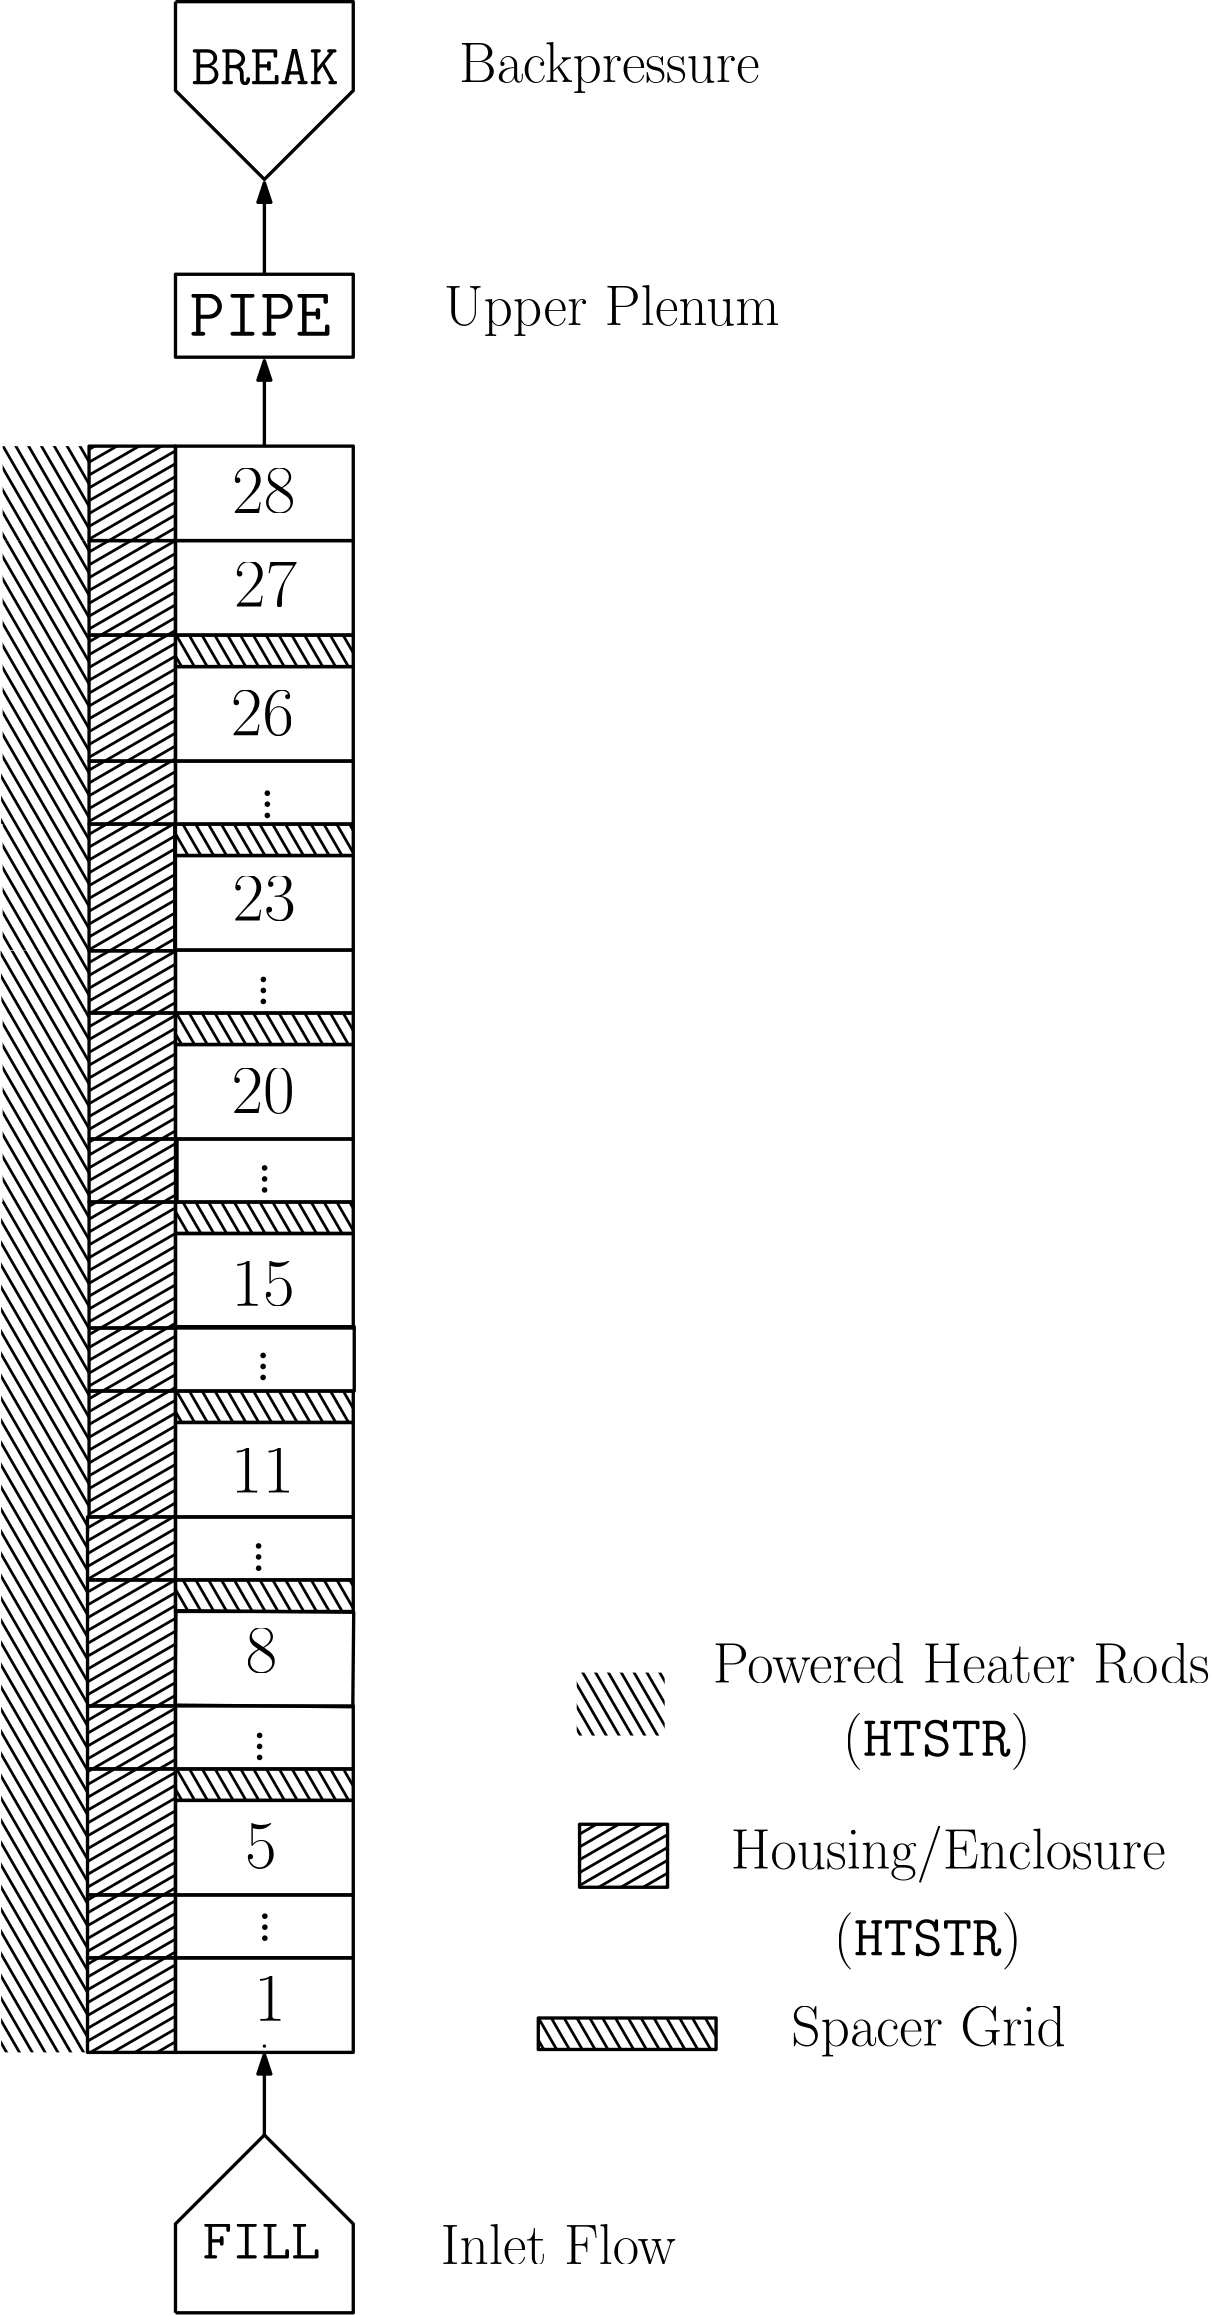 <?xml version="1.0"?>
<!DOCTYPE ipe SYSTEM "ipe.dtd">
<ipe version="70206" creator="Ipe 7.2.7">
<info created="D:20170406185008" modified="D:20170406200127"/>
<ipestyle name="basic">
<symbol name="arrow/arc(spx)">
<path stroke="sym-stroke" fill="sym-stroke" pen="sym-pen">
0 0 m
-1 0.333 l
-1 -0.333 l
h
</path>
</symbol>
<symbol name="arrow/farc(spx)">
<path stroke="sym-stroke" fill="white" pen="sym-pen">
0 0 m
-1 0.333 l
-1 -0.333 l
h
</path>
</symbol>
<symbol name="arrow/ptarc(spx)">
<path stroke="sym-stroke" fill="sym-stroke" pen="sym-pen">
0 0 m
-1 0.333 l
-0.8 0 l
-1 -0.333 l
h
</path>
</symbol>
<symbol name="arrow/fptarc(spx)">
<path stroke="sym-stroke" fill="white" pen="sym-pen">
0 0 m
-1 0.333 l
-0.8 0 l
-1 -0.333 l
h
</path>
</symbol>
<symbol name="mark/circle(sx)" transformations="translations">
<path fill="sym-stroke">
0.6 0 0 0.6 0 0 e
0.4 0 0 0.4 0 0 e
</path>
</symbol>
<symbol name="mark/disk(sx)" transformations="translations">
<path fill="sym-stroke">
0.6 0 0 0.6 0 0 e
</path>
</symbol>
<symbol name="mark/fdisk(sfx)" transformations="translations">
<group>
<path fill="sym-fill">
0.5 0 0 0.5 0 0 e
</path>
<path fill="sym-stroke" fillrule="eofill">
0.6 0 0 0.6 0 0 e
0.4 0 0 0.4 0 0 e
</path>
</group>
</symbol>
<symbol name="mark/box(sx)" transformations="translations">
<path fill="sym-stroke" fillrule="eofill">
-0.6 -0.6 m
0.6 -0.6 l
0.6 0.6 l
-0.6 0.6 l
h
-0.4 -0.4 m
0.4 -0.4 l
0.4 0.4 l
-0.4 0.4 l
h
</path>
</symbol>
<symbol name="mark/square(sx)" transformations="translations">
<path fill="sym-stroke">
-0.6 -0.6 m
0.6 -0.6 l
0.6 0.6 l
-0.6 0.6 l
h
</path>
</symbol>
<symbol name="mark/fsquare(sfx)" transformations="translations">
<group>
<path fill="sym-fill">
-0.5 -0.5 m
0.5 -0.5 l
0.5 0.5 l
-0.5 0.5 l
h
</path>
<path fill="sym-stroke" fillrule="eofill">
-0.6 -0.6 m
0.6 -0.6 l
0.6 0.6 l
-0.6 0.6 l
h
-0.4 -0.4 m
0.4 -0.4 l
0.4 0.4 l
-0.4 0.4 l
h
</path>
</group>
</symbol>
<symbol name="mark/cross(sx)" transformations="translations">
<group>
<path fill="sym-stroke">
-0.43 -0.57 m
0.57 0.43 l
0.43 0.57 l
-0.57 -0.43 l
h
</path>
<path fill="sym-stroke">
-0.43 0.57 m
0.57 -0.43 l
0.43 -0.57 l
-0.57 0.43 l
h
</path>
</group>
</symbol>
<symbol name="arrow/fnormal(spx)">
<path stroke="sym-stroke" fill="white" pen="sym-pen">
0 0 m
-1 0.333 l
-1 -0.333 l
h
</path>
</symbol>
<symbol name="arrow/pointed(spx)">
<path stroke="sym-stroke" fill="sym-stroke" pen="sym-pen">
0 0 m
-1 0.333 l
-0.8 0 l
-1 -0.333 l
h
</path>
</symbol>
<symbol name="arrow/fpointed(spx)">
<path stroke="sym-stroke" fill="white" pen="sym-pen">
0 0 m
-1 0.333 l
-0.8 0 l
-1 -0.333 l
h
</path>
</symbol>
<symbol name="arrow/linear(spx)">
<path stroke="sym-stroke" pen="sym-pen">
-1 0.333 m
0 0 l
-1 -0.333 l
</path>
</symbol>
<symbol name="arrow/fdouble(spx)">
<path stroke="sym-stroke" fill="white" pen="sym-pen">
0 0 m
-1 0.333 l
-1 -0.333 l
h
-1 0 m
-2 0.333 l
-2 -0.333 l
h
</path>
</symbol>
<symbol name="arrow/double(spx)">
<path stroke="sym-stroke" fill="sym-stroke" pen="sym-pen">
0 0 m
-1 0.333 l
-1 -0.333 l
h
-1 0 m
-2 0.333 l
-2 -0.333 l
h
</path>
</symbol>
<pen name="heavier" value="0.8"/>
<pen name="fat" value="1.2"/>
<pen name="ultrafat" value="2"/>
<symbolsize name="large" value="5"/>
<symbolsize name="small" value="2"/>
<symbolsize name="tiny" value="1.1"/>
<arrowsize name="large" value="10"/>
<arrowsize name="small" value="5"/>
<arrowsize name="tiny" value="3"/>
<color name="red" value="1 0 0"/>
<color name="green" value="0 1 0"/>
<color name="blue" value="0 0 1"/>
<color name="yellow" value="1 1 0"/>
<color name="orange" value="1 0.647 0"/>
<color name="gold" value="1 0.843 0"/>
<color name="purple" value="0.627 0.125 0.941"/>
<color name="gray" value="0.745"/>
<color name="brown" value="0.647 0.165 0.165"/>
<color name="navy" value="0 0 0.502"/>
<color name="pink" value="1 0.753 0.796"/>
<color name="seagreen" value="0.18 0.545 0.341"/>
<color name="turquoise" value="0.251 0.878 0.816"/>
<color name="violet" value="0.933 0.51 0.933"/>
<color name="darkblue" value="0 0 0.545"/>
<color name="darkcyan" value="0 0.545 0.545"/>
<color name="darkgray" value="0.663"/>
<color name="darkgreen" value="0 0.392 0"/>
<color name="darkmagenta" value="0.545 0 0.545"/>
<color name="darkorange" value="1 0.549 0"/>
<color name="darkred" value="0.545 0 0"/>
<color name="lightblue" value="0.678 0.847 0.902"/>
<color name="lightcyan" value="0.878 1 1"/>
<color name="lightgray" value="0.827"/>
<color name="lightgreen" value="0.565 0.933 0.565"/>
<color name="lightyellow" value="1 1 0.878"/>
<dashstyle name="dashed" value="[4] 0"/>
<dashstyle name="dotted" value="[1 3] 0"/>
<dashstyle name="dash dotted" value="[4 2 1 2] 0"/>
<dashstyle name="dash dot dotted" value="[4 2 1 2 1 2] 0"/>
<textsize name="large" value="\large"/>
<textsize name="Large" value="\Large"/>
<textsize name="LARGE" value="\LARGE"/>
<textsize name="huge" value="\huge"/>
<textsize name="Huge" value="\Huge"/>
<textsize name="small" value="\small"/>
<textsize name="footnote" value="\footnotesize"/>
<textsize name="tiny" value="\tiny"/>
<textstyle name="center" begin="\begin{center}" end="\end{center}"/>
<textstyle name="itemize" begin="\begin{itemize}" end="\end{itemize}"/>
<textstyle name="item" begin="\begin{itemize}\item{}" end="\end{itemize}"/>
<gridsize name="4 pts" value="4"/>
<gridsize name="8 pts (~3 mm)" value="8"/>
<gridsize name="16 pts (~6 mm)" value="16"/>
<gridsize name="32 pts (~12 mm)" value="32"/>
<gridsize name="10 pts (~3.5 mm)" value="10"/>
<gridsize name="20 pts (~7 mm)" value="20"/>
<gridsize name="14 pts (~5 mm)" value="14"/>
<gridsize name="28 pts (~10 mm)" value="28"/>
<gridsize name="56 pts (~20 mm)" value="56"/>
<anglesize name="90 deg" value="90"/>
<anglesize name="60 deg" value="60"/>
<anglesize name="45 deg" value="45"/>
<anglesize name="30 deg" value="30"/>
<anglesize name="22.5 deg" value="22.5"/>
<opacity name="10%" value="0.1"/>
<opacity name="30%" value="0.3"/>
<opacity name="50%" value="0.5"/>
<opacity name="75%" value="0.75"/>
<tiling name="falling" angle="-60" step="4" width="1"/>
<tiling name="rising" angle="30" step="4" width="1"/>
</ipestyle>
<page>
<layer name="alpha"/>
<view layers="alpha" active="alpha"/>
<text layer="alpha" matrix="0.8 0 0 0.708651 41.0304 3.09003" transformations="translations" pos="224 144" stroke="black" type="label" width="11.368" height="15.978" depth="0" valign="baseline" size="Huge">1</text>
<path matrix="0.8 -0 0 0.708651 38.4 -87.6734" stroke="black" pen="fat">
192 304 m
192 256 l
272 256 l
272 304 l
h
</path>
<path matrix="0.8 -0 0 0.708651 38.4 -87.6734" stroke="black" pen="fat">
192 336 m
192 304 l
272 304 l
272 336 l
h
</path>
<path matrix="0.8 0 0 0.708651 38.4 -87.6734" stroke="black" pen="fat">
192 384 m
192 336 l
272 336 l
272 384 l
h
</path>
<path matrix="0.8 0 0 0.708651 38.4 -99.0118" stroke="black" fill="black" pen="fat" tiling="falling">
192 416 m
192 400 l
272 400 l
272 416 l
h
</path>
<text matrix="0.8 0 0 0.708651 -60.5259 -206.333" transformations="translations" pos="352 480" stroke="black" type="label" width="6.188" height="15.98" depth="0" valign="baseline" size="Huge" style="math">\vdots</text>
<path matrix="0.799966 -0.00742528 0.00657741 0.70862 36.0401 -17.9092" stroke="black" pen="fat">
192 384 m
192 336 l
272 336 l
272 384 l
h
</path>
<path matrix="0.8 0 0 0.708651 38.4 -19.6429" stroke="black" pen="fat">
192 336 m
192 304 l
272 304 l
272 336 l
h
</path>
<path matrix="0.8 0 0 0.708651 38.4 48.3875" stroke="black" pen="fat">
192 336 m
192 304 l
272 304 l
272 336 l
h
</path>
<path matrix="0.804442 0 0 0.723741 37.5472 111.831" stroke="black" pen="fat">
192 336 m
192 304 l
272 304 l
272 336 l
h
</path>
<path matrix="0.8 0 0 0.708651 38.4 184.448" stroke="black" pen="fat">
192 336 m
192 304 l
272 304 l
272 336 l
h
</path>
<path matrix="0.8 0 0 0.708651 38.4 320.509" stroke="black" pen="fat">
192 336 m
192 304 l
272 304 l
272 336 l
h
</path>
<path matrix="0.8 0 0 0.708651 38.4 252.479" stroke="black" pen="fat">
192 336 m
192 304 l
272 304 l
272 336 l
h
</path>
<path matrix="0.8 0 0 0.708651 38.4 309.171" stroke="black" fill="black" pen="fat" tiling="falling">
192 416 m
192 400 l
272 400 l
272 416 l
h
</path>
<path matrix="0.8 0 0 0.708651 38.4 -30.9813" stroke="black" fill="black" pen="fat" tiling="falling">
192 416 m
192 400 l
272 400 l
272 416 l
h
</path>
<path matrix="0.8 0 0 0.708651 38.4 105.08" stroke="black" fill="black" pen="fat" tiling="falling">
192 416 m
192 400 l
272 400 l
272 416 l
h
</path>
<path matrix="0.8 0 0 0.708651 38.4 37.0491" stroke="black" fill="black" pen="fat" tiling="falling">
192 416 m
192 400 l
272 400 l
272 416 l
h
</path>
<path matrix="0.8 0 0 0.708651 38.4 241.14" stroke="black" fill="black" pen="fat" tiling="falling">
192 416 m
192 400 l
272 400 l
272 416 l
h
</path>
<path matrix="0.8 0 0 0.708651 38.4 173.11" stroke="black" fill="black" pen="fat" tiling="falling">
192 416 m
192 400 l
272 400 l
272 416 l
h
</path>
<path matrix="0.8 0 0 0.708651 38.4 377.201" stroke="black" pen="fat">
192 304 m
192 256 l
272 256 l
272 304 l
h
</path>
<path matrix="0.8 0 0 0.708651 38.4 309.171" stroke="black" pen="fat">
192 304 m
192 256 l
272 256 l
272 304 l
h
</path>
<path matrix="0.8 0 0 0.708651 38.4 241.14" stroke="black" pen="fat">
192 304 m
192 256 l
272 256 l
272 304 l
h
</path>
<path matrix="0.8 0 0 0.708651 38.4 173.11" stroke="black" pen="fat">
192 304 m
192 256 l
272 256 l
272 304 l
h
</path>
<path matrix="0.8 0 0 0.708651 38.4 105.08" stroke="black" pen="fat">
192 304 m
192 256 l
272 256 l
272 304 l
h
</path>
<path matrix="1 0 0 1 -128 -192" stroke="black" pen="fat">
320 192 m
384 192 l
384 224 l
352 256 l
320 224 l
320 192 l
</path>
<path matrix="0.8 0 0 0.933333 38.4 420.267" stroke="black" pen="fat">
192 336 m
192 304 l
272 304 l
272 336 l
h
</path>
<path matrix="0.8 0 0 0.708651 38.4 365.863" stroke="black" pen="fat">
192 384 m
192 336 l
272 336 l
272 384 l
h
</path>
<path matrix="0.8 0 0 0.708651 38.4 399.878" stroke="black" pen="fat">
192 384 m
192 336 l
272 336 l
272 384 l
h
</path>
<path matrix="1 0 0 1 0 32" stroke="black" pen="fat">
192 800 m
256 800 l
256 768 l
224 736 l
192 768 l
192 800 l
</path>
<path stroke="black" pen="fat" cap="1">
224 96 m
224 96 l
</path>
<path matrix="-1.7203 0 0 0.905362 609.346 6.0568" stroke="black" pen="fat" arrow="normal/normal">
224 64 m
224 96 l
</path>
<path matrix="-0.682258 0 0 0.959963 376.826 26.905" stroke="black" pen="fat" arrow="normal/normal">
224 672 m
224 704 l
</path>
<path matrix="-50.6297 0 0 1.03069 11565.06 -24.7995" stroke="black" pen="fat" arrow="normal/normal">
224 736 m
224 768 l
</path>
<path matrix="1 0 0 0.996124 0 0.363318" stroke="black" fill="black" pen="fat" tiling="rising">
160.329 127.889 m
160.329 93.7412 l
192 93.7412 l
192 127.889 l
h
</path>
<path matrix="1 0 0 0.712991 0 36.5729" stroke="black" fill="black" pen="fat" tiling="rising">
160.329 159.694 m
160.329 127.889 l
192 127.889 l
192 159.694 l
h
</path>
<path matrix="1 0 0 1.32816 0 93.9598" stroke="black" fill="black" pen="fat" tiling="rising">
160.329 127.889 m
160.329 93.7412 l
192 93.7412 l
192 127.889 l
h
</path>
<path matrix="0.982381 0 0 1.32821 3.38278 161.985" stroke="black" fill="black" pen="fat" tiling="rising">
160.329 127.889 m
160.329 93.7412 l
192 93.7412 l
192 127.889 l
h
</path>
<path matrix="1 0 0 1.32816 0 25.9294" stroke="black" fill="black" pen="fat" tiling="rising">
160.329 127.889 m
160.329 93.7412 l
192 93.7412 l
192 127.889 l
h
</path>
<path matrix="-1 0 0 0.712988 352.329 104.603" stroke="black" fill="black" pen="fat" tiling="rising">
160.329 159.694 m
160.329 127.889 l
192 127.889 l
192 159.694 l
h
</path>
<path matrix="1 0 0 0.712991 0 172.634" stroke="black" fill="black" pen="fat" tiling="rising">
160.329 159.694 m
160.329 127.889 l
192 127.889 l
192 159.694 l
h
</path>
<path matrix="1 0 0 0.712991 0.557986 308.695" stroke="black" fill="black" pen="fat" tiling="rising">
160.329 159.694 m
160.329 127.889 l
192 127.889 l
192 159.694 l
h
</path>
<path matrix="0.982381 0 0 0.713001 3.38278 240.663" stroke="black" fill="black" pen="fat" tiling="rising">
160.329 159.694 m
160.329 127.889 l
192 127.889 l
192 159.694 l
h
</path>
<path matrix="0.982383 0 0 0.704502 3.38244 377.811" stroke="black" fill="black" pen="fat" tiling="rising">
160.329 159.694 m
160.329 127.889 l
192 127.889 l
192 159.694 l
h
</path>
<path matrix="0.982357 0.00007104 -0.00004975 0.712925 3.39456 444.755" stroke="black" fill="black" pen="fat" tiling="rising">
160.329 159.694 m
160.329 127.889 l
192 127.889 l
192 159.694 l
h
</path>
<path matrix="0.982381 0 0 1.42603 3.38278 172.151" stroke="black" fill="black" pen="fat" tiling="rising">
160.329 159.694 m
160.329 127.889 l
192 127.889 l
192 159.694 l
h
</path>
<path matrix="0.982382 0 0 1.426 3.38269 240.186" stroke="black" fill="black" pen="fat" tiling="rising">
160.329 159.694 m
160.329 127.889 l
192 127.889 l
192 159.694 l
h
</path>
<path matrix="0.982382 0 0 1.426 3.38266 376.246" stroke="black" fill="black" pen="fat" tiling="rising">
160.329 159.694 m
160.329 127.889 l
192 127.889 l
192 159.694 l
h
</path>
<path matrix="-0.982382 0 0 1.06949 349.504 467.193" stroke="black" fill="black" pen="fat" tiling="rising">
160.329 159.694 m
160.329 127.889 l
192 127.889 l
192 159.694 l
h
</path>
<path matrix="0.982382 0 0 1.06949 3.38266 501.208" stroke="black" fill="black" pen="fat" tiling="rising">
160.329 159.694 m
160.329 127.889 l
192 127.889 l
192 159.694 l
h
</path>
<path matrix="0.973879 0 0 1.4345 4.74587 306.859" stroke="black" fill="black" pen="fat" tiling="rising">
160.329 159.694 m
160.329 127.889 l
192 127.889 l
192 159.694 l
h
</path>
<path matrix="1 0 0 0.996124 -31.113 0.364216" fill="black" tiling="falling">
160.329 127.889 m
160.329 93.7412 l
192 93.7412 l
192 127.889 l
h
</path>
<path matrix="1 0 0 0.712991 -31.113 36.5738" fill="black" tiling="falling">
160.329 159.694 m
160.329 127.889 l
192 127.889 l
192 159.694 l
h
</path>
<path matrix="1 0 0 1.32816 -31.113 93.9607" fill="black" tiling="falling">
160.329 127.889 m
160.329 93.7412 l
192 93.7412 l
192 127.889 l
h
</path>
<path matrix="1 0 0 1.32816 -31.113 161.991" fill="black" tiling="falling">
160.329 127.889 m
160.329 93.7412 l
192 93.7412 l
192 127.889 l
h
</path>
<path matrix="1 0 0 1.32816 -31.113 25.9303" fill="black" tiling="falling">
160.329 127.889 m
160.329 93.7412 l
192 93.7412 l
192 127.889 l
h
</path>
<path matrix="-1 0 0 0.712988 321.216 104.604" fill="black" tiling="falling">
160.329 159.694 m
160.329 127.889 l
192 127.889 l
192 159.694 l
h
</path>
<path matrix="1 0 0 0.712991 -31.113 172.635" fill="black" tiling="falling">
160.329 159.694 m
160.329 127.889 l
192 127.889 l
192 159.694 l
h
</path>
<path matrix="1 0 0 0.712991 -30.555 308.696" fill="black" tiling="falling">
160.329 159.694 m
160.329 127.889 l
192 127.889 l
192 159.694 l
h
</path>
<path matrix="1 0 0 0.712991 -31.113 240.665" fill="black" tiling="falling">
160.329 159.694 m
160.329 127.889 l
192 127.889 l
192 159.694 l
h
</path>
<path matrix="0.999855 0.0170354 -0.0121461 0.712888 -29.341 373.74" fill="black" tiling="falling">
160.329 159.694 m
160.329 127.889 l
192 127.889 l
192 159.694 l
h
</path>
<path matrix="1 0 0 0.712991 -31.113 444.757" fill="black" tiling="falling">
160.329 159.694 m
160.329 127.889 l
192 127.889 l
192 159.694 l
h
</path>
<path matrix="1 0 0 1.426 -31.113 172.156" fill="black" tiling="falling">
160.329 159.694 m
160.329 127.889 l
192 127.889 l
192 159.694 l
h
</path>
<path matrix="0.988408 0 0 1.43457 -28.6965 239.091" fill="black" tiling="falling">
160.329 159.694 m
160.329 127.889 l
192 127.889 l
192 159.694 l
h
</path>
<path matrix="0.982381 0 0 1.42603 -27.7302 376.243" fill="black" tiling="falling">
160.329 159.694 m
160.329 127.889 l
192 127.889 l
192 159.694 l
h
</path>
<path matrix="-0.982382 0 0 1.06949 318.391 467.194" fill="black" tiling="falling">
160.329 159.694 m
160.329 127.889 l
192 127.889 l
192 159.694 l
h
</path>
<path matrix="0.982382 0 0 1.06949 -27.7304 501.209" fill="black" tiling="falling">
160.329 159.694 m
160.329 127.889 l
192 127.889 l
192 159.694 l
h
</path>
<path matrix="0.982382 0 0 1.426 -27.7304 308.216" fill="black" tiling="falling">
160.329 159.694 m
160.329 127.889 l
192 127.889 l
192 159.694 l
h
</path>
<text matrix="1 0 0 1 -10.373 -6.60097" transformations="translations" pos="207.379 718.29" stroke="black" type="label" width="51.02" height="15.148" depth="0" valign="baseline" size="Huge">\texttt{PIPE}</text>
<text matrix="1 0 0 1 -9.70255 83.9394" transformations="translations" pos="207.379 718.29" stroke="black" type="label" width="53.163" height="12.627" depth="0" valign="baseline" size="huge">\texttt{BREAK}</text>
<text matrix="1 0 0 1 -5.6571 -698.759" transformations="translations" pos="207.379 718.29" stroke="black" type="label" width="42.53" height="12.627" depth="0" valign="baseline" size="huge">\texttt{FILL}</text>
<text matrix="0.8 0 0 0.708651 38.0189 128.407" transformations="translations" pos="224 144" stroke="black" type="label" width="11.368" height="15.978" depth="0" valign="baseline" size="Huge">8</text>
<text matrix="0.8 0 0 0.708651 37.7963 58.0356" transformations="translations" pos="224 144" stroke="black" type="label" width="11.368" height="15.978" depth="0" valign="baseline" size="Huge">5</text>
<text matrix="0.8 0 0 0.708651 32.7348 193.243" transformations="translations" pos="224 144" stroke="black" type="label" width="22.736" height="15.978" depth="0" valign="baseline" size="Huge">11</text>
<text matrix="0.8 0 0 0.708651 32.9343 329.839" transformations="translations" pos="224 144" stroke="black" type="label" width="22.736" height="15.978" depth="0" valign="baseline" size="Huge">20</text>
<text matrix="0.8 0 0 0.708651 32.9112 260.505" transformations="translations" pos="224 144" stroke="black" type="label" width="22.736" height="15.978" depth="0" valign="baseline" size="Huge">15</text>
<text matrix="0.8 0 0 0.708651 33.3333 399.167" transformations="translations" pos="224 144" stroke="black" type="label" width="22.736" height="15.978" depth="0" valign="baseline" size="Huge">23</text>
<text matrix="0.8 0 0 0.708651 33.1821 545.882" transformations="translations" pos="224 144" stroke="black" type="label" width="22.736" height="15.978" depth="0" valign="baseline" size="Huge">28</text>
<text matrix="0.8 0 0 0.708651 33.8773 512.186" transformations="translations" pos="224 144" stroke="black" type="label" width="22.736" height="15.978" depth="0" valign="baseline" size="Huge">27</text>
<text matrix="0.8 0 0 0.708651 -61.0646 130.898" transformations="translations" pos="352 480" stroke="black" type="label" width="6.188" height="15.98" depth="0" valign="baseline" size="Huge" style="math">\vdots</text>
<text matrix="0.8 0 0 0.708651 -59.6272 197.915" transformations="translations" pos="352 480" stroke="black" type="label" width="6.188" height="15.98" depth="0" valign="baseline" size="Huge" style="math">\vdots</text>
<text matrix="0.8 0 0 0.708651 -60.583 63.0364" transformations="translations" pos="352 480" stroke="black" type="label" width="6.188" height="15.98" depth="0" valign="baseline" size="Huge" style="math">\vdots</text>
<text matrix="0.8 0 0 0.708651 -61.1814 -4.46788" transformations="translations" pos="352 480" stroke="black" type="label" width="6.188" height="15.98" depth="0" valign="baseline" size="Huge" style="math">\vdots</text>
<text matrix="0.8 0 0 0.708651 -62.4119 -141.266" transformations="translations" pos="352 480" stroke="black" type="label" width="6.188" height="15.98" depth="0" valign="baseline" size="Huge" style="math">\vdots</text>
<text matrix="0.8 0 0 0.708651 -62.7356 -73.0714" transformations="translations" pos="352 480" stroke="black" type="label" width="6.188" height="15.98" depth="0" valign="baseline" size="Huge" style="math">\vdots</text>
<text matrix="0.8 0 0 0.708651 32.7344 465.834" transformations="translations" pos="224 144" stroke="black" type="label" width="22.736" height="15.978" depth="0" valign="baseline" size="Huge">26</text>
<path matrix="1 0 0 0.712991 176.115 116.609" fill="black" tiling="falling">
160.329 159.694 m
160.329 127.889 l
192 127.889 l
192 159.694 l
h
</path>
<path matrix="1 0 0 0.712991 177.139 62.0015" stroke="black" fill="black" pen="fat" tiling="rising">
160.329 159.694 m
160.329 127.889 l
192 127.889 l
192 159.694 l
h
</path>
<path matrix="0.8 0 0 0.708651 169.011 -188.676" stroke="black" fill="black" pen="fat" tiling="falling">
192 416 m
192 400 l
272 400 l
272 416 l
h
</path>
<text matrix="1 0 0 1 -80.6869 -229.758" transformations="translations" pos="466.112 456.627" stroke="black" type="label" width="179.06" height="14.349" depth="0" valign="baseline" size="huge">Powered Heater Rods</text>
<text matrix="1 0 0 1 -55.6859 -544.285" transformations="translations" pos="487.83 744.803" stroke="black" type="label" width="67.797" height="15.477" depth="5.15" valign="baseline" size="huge">(\texttt{HTSTR})</text>
<text matrix="1 0 0 1 -58.912 -616.062" transformations="translations" pos="487.83 744.803" stroke="black" type="label" width="67.797" height="15.477" depth="5.15" valign="baseline" size="huge">(\texttt{HTSTR})</text>
<text matrix="1 0 0 1 -74.2349 -296.696" transformations="translations" pos="466.112 456.627" stroke="black" type="label" width="156.711" height="15.477" depth="5.15" valign="baseline" size="huge">Housing/Enclosure</text>
<text matrix="1 0 0 1 -52.4599 -360.408" transformations="translations" pos="466.112 456.627" stroke="black" type="label" width="98.974" height="14.348" depth="4.02" valign="baseline" size="huge">Spacer Grid</text>
<text matrix="1 0 0 1 -172.034 346.489" transformations="translations" pos="466.112 456.627" stroke="black" type="label" width="108.259" height="14.348" depth="4.02" valign="baseline" size="huge">Backpressure</text>
<text matrix="1 0 0 1 -177.516 258.981" transformations="translations" pos="466.112 456.627" stroke="black" type="label" width="120.989" height="14.348" depth="4.02" valign="baseline" size="huge">Upper Plenum</text>
<text matrix="1 0 0 1 -178.639 -439.067" transformations="translations" pos="466.112 456.627" stroke="black" type="label" width="84.764" height="14.349" depth="0" valign="baseline" size="huge">Inlet Flow</text>
</page>
</ipe>
